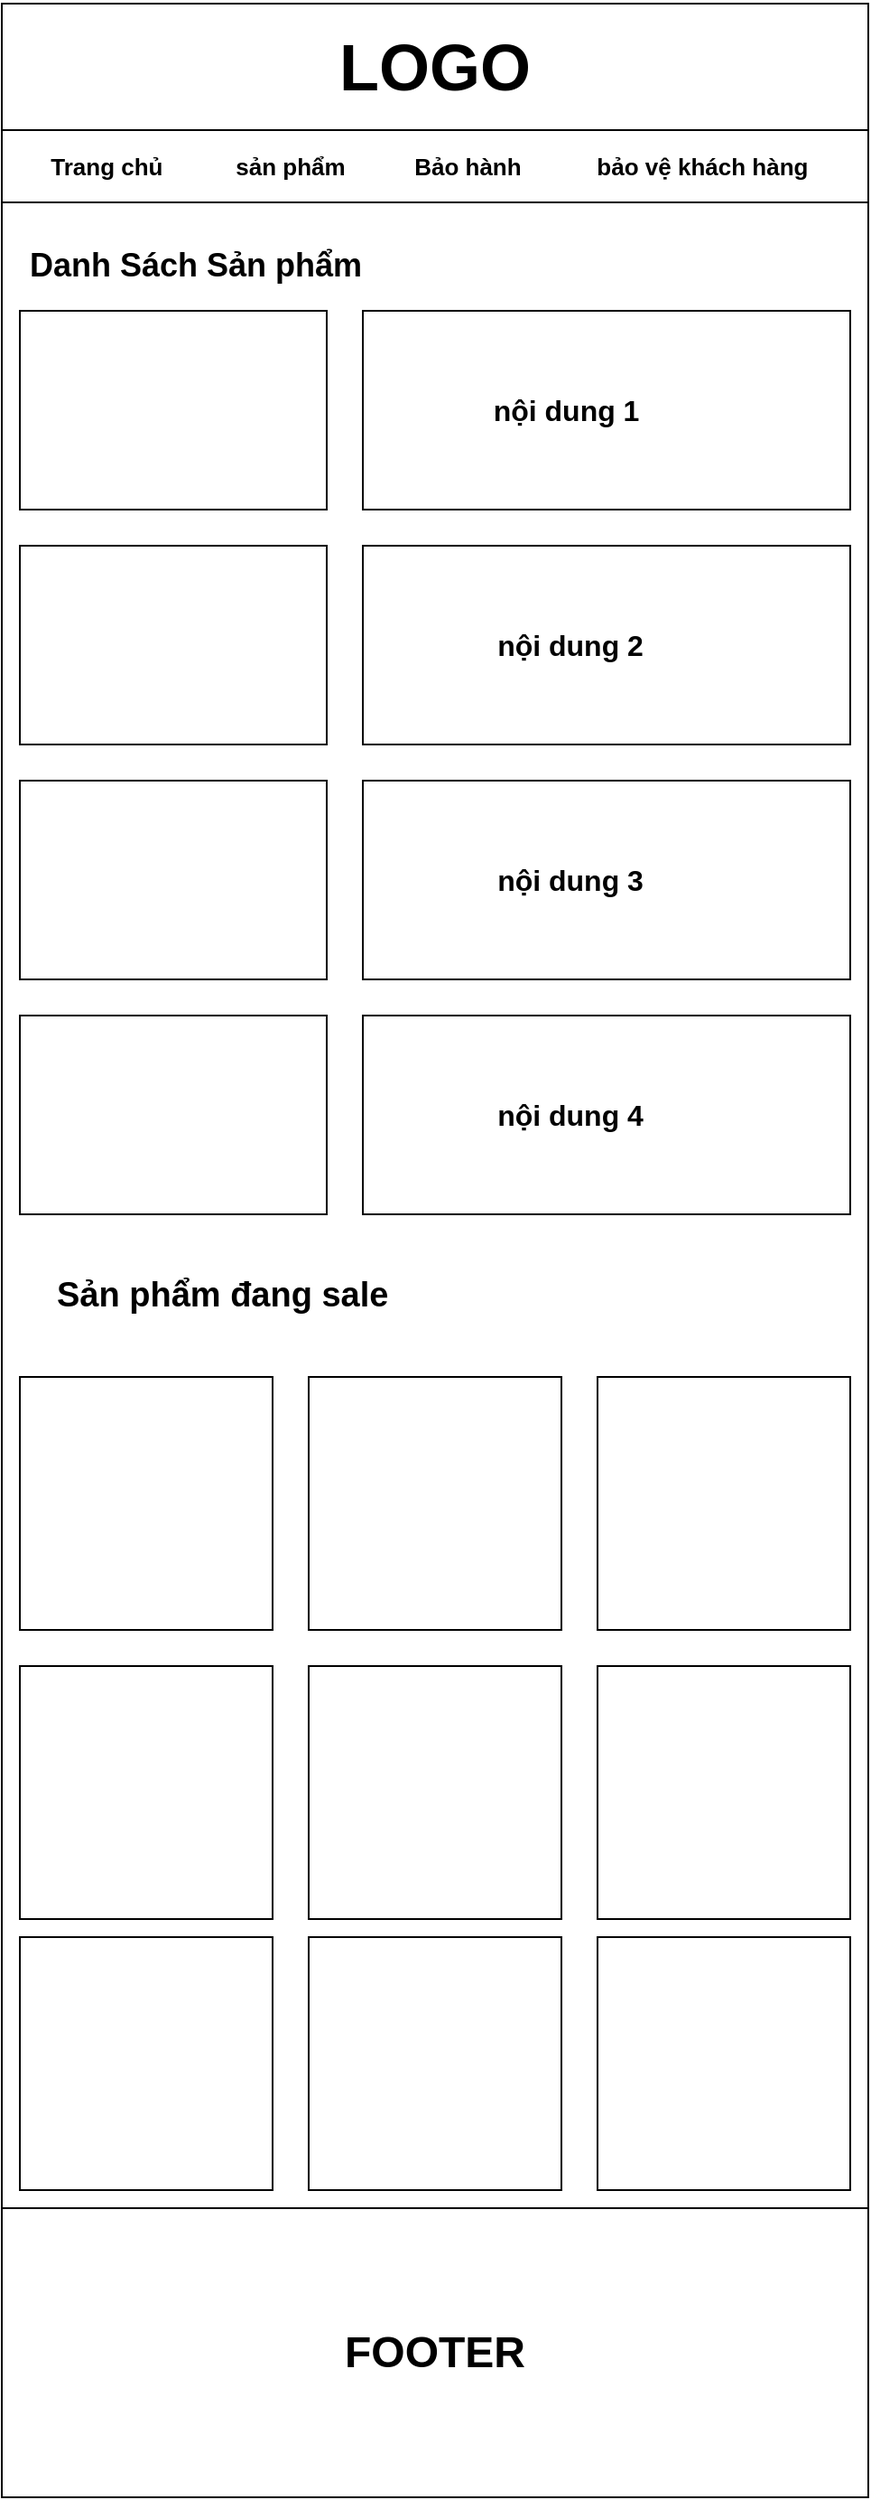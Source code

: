 <mxfile version="21.0.2" type="github"><diagram name="Trang-1" id="83dhOOOXFbzckgzXLxdN"><mxGraphModel dx="1050" dy="573" grid="1" gridSize="10" guides="1" tooltips="1" connect="1" arrows="1" fold="1" page="1" pageScale="1" pageWidth="827" pageHeight="1169" math="0" shadow="0"><root><mxCell id="0"/><mxCell id="1" parent="0"/><mxCell id="5S2kER9rRggnDaBEJ-92-58" value="" style="rounded=0;whiteSpace=wrap;html=1;" vertex="1" parent="1"><mxGeometry x="160" y="100" width="480" height="1380" as="geometry"/></mxCell><mxCell id="5S2kER9rRggnDaBEJ-92-59" value="" style="rounded=0;whiteSpace=wrap;html=1;" vertex="1" parent="1"><mxGeometry x="160" y="100" width="480" height="70" as="geometry"/></mxCell><mxCell id="5S2kER9rRggnDaBEJ-92-60" value="&lt;h2&gt;&lt;b&gt;&lt;font style=&quot;font-size: 36px;&quot;&gt;LOGO&lt;/font&gt;&lt;/b&gt;&lt;/h2&gt;" style="text;html=1;strokeColor=none;fillColor=none;align=center;verticalAlign=middle;whiteSpace=wrap;rounded=0;strokeWidth=2;" vertex="1" parent="1"><mxGeometry x="370" y="120" width="60" height="30" as="geometry"/></mxCell><mxCell id="5S2kER9rRggnDaBEJ-92-61" value="" style="rounded=0;whiteSpace=wrap;html=1;" vertex="1" parent="1"><mxGeometry x="160" y="170" width="480" height="40" as="geometry"/></mxCell><mxCell id="5S2kER9rRggnDaBEJ-92-62" value="&lt;b&gt;&lt;font style=&quot;font-size: 13px;&quot;&gt;Trang chủ&amp;nbsp;&lt;/font&gt;&lt;/b&gt;" style="text;html=1;strokeColor=none;fillColor=none;align=center;verticalAlign=middle;whiteSpace=wrap;rounded=0;" vertex="1" parent="1"><mxGeometry x="180" y="175" width="80" height="30" as="geometry"/></mxCell><mxCell id="5S2kER9rRggnDaBEJ-92-63" value="&lt;b&gt;&lt;font style=&quot;font-size: 13px;&quot;&gt;sản phẩm&lt;/font&gt;&lt;/b&gt;" style="text;html=1;strokeColor=none;fillColor=none;align=center;verticalAlign=middle;whiteSpace=wrap;rounded=0;" vertex="1" parent="1"><mxGeometry x="280" y="175" width="80" height="30" as="geometry"/></mxCell><mxCell id="5S2kER9rRggnDaBEJ-92-64" value="&lt;b&gt;&lt;font style=&quot;font-size: 13px;&quot;&gt;Bảo hành&amp;nbsp;&lt;/font&gt;&lt;/b&gt;" style="text;html=1;strokeColor=none;fillColor=none;align=center;verticalAlign=middle;whiteSpace=wrap;rounded=0;" vertex="1" parent="1"><mxGeometry x="380" y="175" width="80" height="30" as="geometry"/></mxCell><mxCell id="5S2kER9rRggnDaBEJ-92-65" value="&lt;span style=&quot;font-size: 13px;&quot;&gt;&lt;b&gt;bảo vệ khách hàng&amp;nbsp;&lt;/b&gt;&lt;/span&gt;" style="text;html=1;strokeColor=none;fillColor=none;align=center;verticalAlign=middle;whiteSpace=wrap;rounded=0;" vertex="1" parent="1"><mxGeometry x="480" y="175" width="140" height="30" as="geometry"/></mxCell><mxCell id="5S2kER9rRggnDaBEJ-92-66" value="" style="rounded=0;whiteSpace=wrap;html=1;" vertex="1" parent="1"><mxGeometry x="160" y="1320" width="480" height="160" as="geometry"/></mxCell><mxCell id="5S2kER9rRggnDaBEJ-92-67" value="&lt;h1&gt;&lt;b&gt;FOOTER&lt;/b&gt;&lt;/h1&gt;" style="text;html=1;strokeColor=none;fillColor=none;align=center;verticalAlign=middle;whiteSpace=wrap;rounded=0;" vertex="1" parent="1"><mxGeometry x="370" y="1385" width="60" height="30" as="geometry"/></mxCell><mxCell id="5S2kER9rRggnDaBEJ-92-68" value="" style="rounded=0;whiteSpace=wrap;html=1;" vertex="1" parent="1"><mxGeometry x="170" y="270" width="170" height="110" as="geometry"/></mxCell><mxCell id="5S2kER9rRggnDaBEJ-92-69" value="&lt;h2&gt;&lt;b&gt;Danh Sách Sản phẩm&amp;nbsp;&lt;/b&gt;&lt;/h2&gt;" style="text;html=1;strokeColor=none;fillColor=none;align=center;verticalAlign=middle;whiteSpace=wrap;rounded=0;" vertex="1" parent="1"><mxGeometry x="160" y="230" width="220" height="30" as="geometry"/></mxCell><mxCell id="5S2kER9rRggnDaBEJ-92-70" value="" style="rounded=0;whiteSpace=wrap;html=1;" vertex="1" parent="1"><mxGeometry x="360" y="270" width="270" height="110" as="geometry"/></mxCell><mxCell id="5S2kER9rRggnDaBEJ-92-71" value="&lt;b&gt;&lt;font style=&quot;font-size: 16px;&quot;&gt;nội dung 1&amp;nbsp;&lt;/font&gt;&lt;/b&gt;" style="text;html=1;strokeColor=none;fillColor=none;align=center;verticalAlign=middle;whiteSpace=wrap;rounded=0;" vertex="1" parent="1"><mxGeometry x="420" y="310" width="110" height="30" as="geometry"/></mxCell><mxCell id="5S2kER9rRggnDaBEJ-92-72" value="" style="rounded=0;whiteSpace=wrap;html=1;" vertex="1" parent="1"><mxGeometry x="170" y="400" width="170" height="110" as="geometry"/></mxCell><mxCell id="5S2kER9rRggnDaBEJ-92-73" value="" style="rounded=0;whiteSpace=wrap;html=1;" vertex="1" parent="1"><mxGeometry x="360" y="400" width="270" height="110" as="geometry"/></mxCell><mxCell id="5S2kER9rRggnDaBEJ-92-74" value="&lt;b&gt;&lt;font style=&quot;font-size: 16px;&quot;&gt;nội dung 2&lt;/font&gt;&lt;/b&gt;" style="text;html=1;strokeColor=none;fillColor=none;align=center;verticalAlign=middle;whiteSpace=wrap;rounded=0;" vertex="1" parent="1"><mxGeometry x="420" y="440" width="110" height="30" as="geometry"/></mxCell><mxCell id="5S2kER9rRggnDaBEJ-92-75" value="" style="rounded=0;whiteSpace=wrap;html=1;" vertex="1" parent="1"><mxGeometry x="170" y="530" width="170" height="110" as="geometry"/></mxCell><mxCell id="5S2kER9rRggnDaBEJ-92-76" value="" style="rounded=0;whiteSpace=wrap;html=1;" vertex="1" parent="1"><mxGeometry x="170" y="660" width="170" height="110" as="geometry"/></mxCell><mxCell id="5S2kER9rRggnDaBEJ-92-77" value="" style="rounded=0;whiteSpace=wrap;html=1;" vertex="1" parent="1"><mxGeometry x="360" y="530" width="270" height="110" as="geometry"/></mxCell><mxCell id="5S2kER9rRggnDaBEJ-92-78" value="" style="rounded=0;whiteSpace=wrap;html=1;" vertex="1" parent="1"><mxGeometry x="360" y="660" width="270" height="110" as="geometry"/></mxCell><mxCell id="5S2kER9rRggnDaBEJ-92-79" value="&lt;b&gt;&lt;font style=&quot;font-size: 16px;&quot;&gt;nội dung 3&lt;/font&gt;&lt;/b&gt;" style="text;html=1;strokeColor=none;fillColor=none;align=center;verticalAlign=middle;whiteSpace=wrap;rounded=0;" vertex="1" parent="1"><mxGeometry x="420" y="570" width="110" height="30" as="geometry"/></mxCell><mxCell id="5S2kER9rRggnDaBEJ-92-80" value="&lt;b&gt;&lt;font style=&quot;font-size: 16px;&quot;&gt;nội dung 4&lt;/font&gt;&lt;/b&gt;" style="text;html=1;strokeColor=none;fillColor=none;align=center;verticalAlign=middle;whiteSpace=wrap;rounded=0;" vertex="1" parent="1"><mxGeometry x="420" y="700" width="110" height="30" as="geometry"/></mxCell><mxCell id="5S2kER9rRggnDaBEJ-92-81" value="&lt;b&gt;&lt;font style=&quot;font-size: 19px;&quot;&gt;Sản phẩm đang sale&amp;nbsp;&lt;/font&gt;&lt;/b&gt;" style="text;html=1;strokeColor=none;fillColor=none;align=center;verticalAlign=middle;whiteSpace=wrap;rounded=0;" vertex="1" parent="1"><mxGeometry x="170" y="800" width="230" height="30" as="geometry"/></mxCell><mxCell id="5S2kER9rRggnDaBEJ-92-82" value="" style="whiteSpace=wrap;html=1;aspect=fixed;" vertex="1" parent="1"><mxGeometry x="170" y="860" width="140" height="140" as="geometry"/></mxCell><mxCell id="5S2kER9rRggnDaBEJ-92-83" value="" style="whiteSpace=wrap;html=1;aspect=fixed;" vertex="1" parent="1"><mxGeometry x="330" y="860" width="140" height="140" as="geometry"/></mxCell><mxCell id="5S2kER9rRggnDaBEJ-92-84" value="" style="whiteSpace=wrap;html=1;aspect=fixed;" vertex="1" parent="1"><mxGeometry x="490" y="860" width="140" height="140" as="geometry"/></mxCell><mxCell id="5S2kER9rRggnDaBEJ-92-85" value="" style="whiteSpace=wrap;html=1;aspect=fixed;" vertex="1" parent="1"><mxGeometry x="170" y="1020" width="140" height="140" as="geometry"/></mxCell><mxCell id="5S2kER9rRggnDaBEJ-92-86" value="" style="whiteSpace=wrap;html=1;aspect=fixed;" vertex="1" parent="1"><mxGeometry x="330" y="1020" width="140" height="140" as="geometry"/></mxCell><mxCell id="5S2kER9rRggnDaBEJ-92-87" value="" style="whiteSpace=wrap;html=1;aspect=fixed;" vertex="1" parent="1"><mxGeometry x="490" y="1020" width="140" height="140" as="geometry"/></mxCell><mxCell id="5S2kER9rRggnDaBEJ-92-88" value="" style="whiteSpace=wrap;html=1;aspect=fixed;" vertex="1" parent="1"><mxGeometry x="170" y="1170" width="140" height="140" as="geometry"/></mxCell><mxCell id="5S2kER9rRggnDaBEJ-92-89" value="" style="whiteSpace=wrap;html=1;aspect=fixed;" vertex="1" parent="1"><mxGeometry x="490" y="1170" width="140" height="140" as="geometry"/></mxCell><mxCell id="5S2kER9rRggnDaBEJ-92-90" value="" style="whiteSpace=wrap;html=1;aspect=fixed;" vertex="1" parent="1"><mxGeometry x="330" y="1170" width="140" height="140" as="geometry"/></mxCell></root></mxGraphModel></diagram></mxfile>